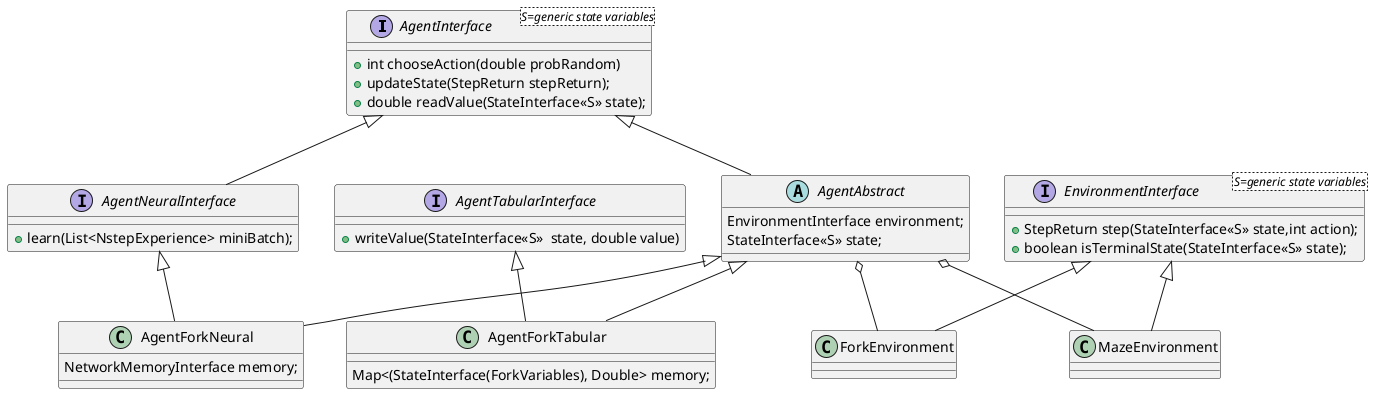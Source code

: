 @startuml
'https://plantuml.com/class-diagram

interface AgentInterface<S=generic state variables> {
+ int chooseAction(double probRandom)
+ updateState(StepReturn stepReturn);
+ double readValue(StateInterface<<S>> state);
}

interface AgentNeuralInterface {
+ learn(List<NstepExperience> miniBatch);
}

interface AgentTabularInterface {
+writeValue(StateInterface<<S>>  state, double value)
}


interface EnvironmentInterface<S=generic state variables> {
+  StepReturn step(StateInterface<<S>> state,int action);
+  boolean isTerminalState(StateInterface<<S>> state);
}


abstract class AgentAbstract {
    EnvironmentInterface environment;
    StateInterface<<S>> state;
}


class AgentForkNeural {
NetworkMemoryInterface memory;
}
class AgentForkTabular  {
Map<(StateInterface(ForkVariables), Double> memory;
}
class ForkEnvironment
class MazeEnvironment


AgentInterface <|-- AgentNeuralInterface

AgentInterface <|-- AgentAbstract
AgentNeuralInterface <|-- AgentForkNeural
AgentTabularInterface <|-- AgentForkTabular
AgentAbstract <|-- AgentForkNeural
AgentAbstract <|-- AgentForkTabular

EnvironmentInterface <|-- ForkEnvironment
EnvironmentInterface <|-- MazeEnvironment

AgentAbstract  o-- ForkEnvironment
AgentAbstract  o-- MazeEnvironment





@enduml